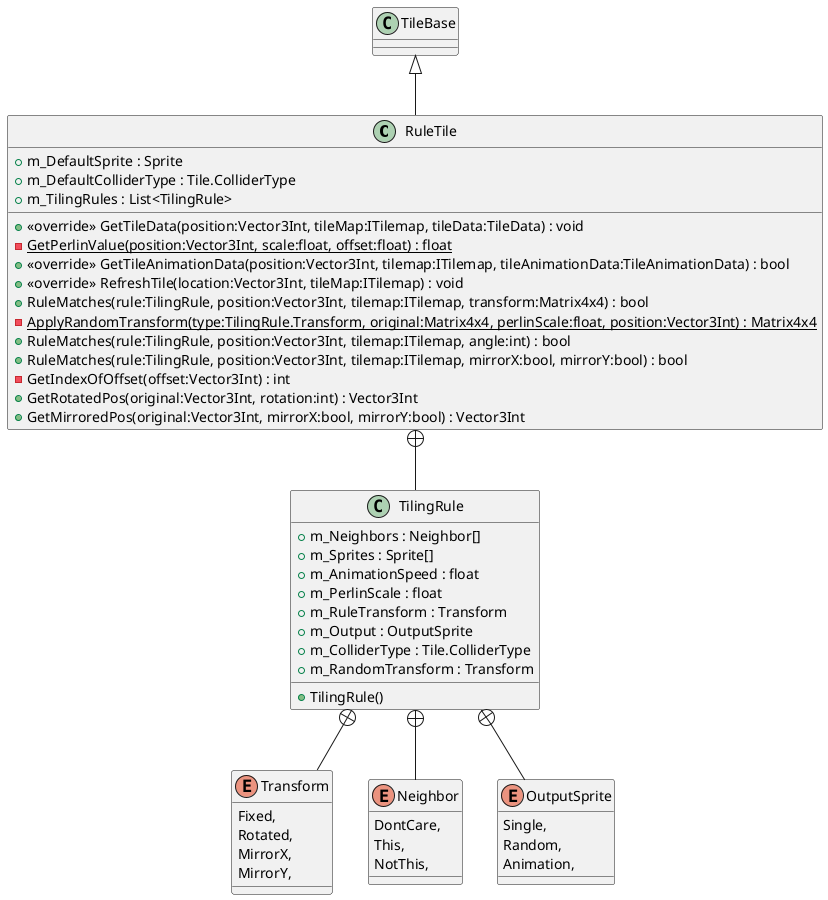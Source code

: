 @startuml
class RuleTile {
    + m_DefaultSprite : Sprite
    + m_DefaultColliderType : Tile.ColliderType
    + m_TilingRules : List<TilingRule>
    + <<override>> GetTileData(position:Vector3Int, tileMap:ITilemap, tileData:TileData) : void
    - {static} GetPerlinValue(position:Vector3Int, scale:float, offset:float) : float
    + <<override>> GetTileAnimationData(position:Vector3Int, tilemap:ITilemap, tileAnimationData:TileAnimationData) : bool
    + <<override>> RefreshTile(location:Vector3Int, tileMap:ITilemap) : void
    + RuleMatches(rule:TilingRule, position:Vector3Int, tilemap:ITilemap, transform:Matrix4x4) : bool
    - {static} ApplyRandomTransform(type:TilingRule.Transform, original:Matrix4x4, perlinScale:float, position:Vector3Int) : Matrix4x4
    + RuleMatches(rule:TilingRule, position:Vector3Int, tilemap:ITilemap, angle:int) : bool
    + RuleMatches(rule:TilingRule, position:Vector3Int, tilemap:ITilemap, mirrorX:bool, mirrorY:bool) : bool
    - GetIndexOfOffset(offset:Vector3Int) : int
    + GetRotatedPos(original:Vector3Int, rotation:int) : Vector3Int
    + GetMirroredPos(original:Vector3Int, mirrorX:bool, mirrorY:bool) : Vector3Int
}
class TilingRule {
    + m_Neighbors : Neighbor[]
    + m_Sprites : Sprite[]
    + m_AnimationSpeed : float
    + m_PerlinScale : float
    + m_RuleTransform : Transform
    + m_Output : OutputSprite
    + m_ColliderType : Tile.ColliderType
    + m_RandomTransform : Transform
    + TilingRule()
}
enum Transform {
    Fixed,
    Rotated,
    MirrorX,
    MirrorY,
}
enum Neighbor {
    DontCare,
    This,
    NotThis,
}
enum OutputSprite {
    Single,
    Random,
    Animation,
}
TileBase <|-- RuleTile
RuleTile +-- TilingRule
TilingRule +-- Transform
TilingRule +-- Neighbor
TilingRule +-- OutputSprite
@enduml
